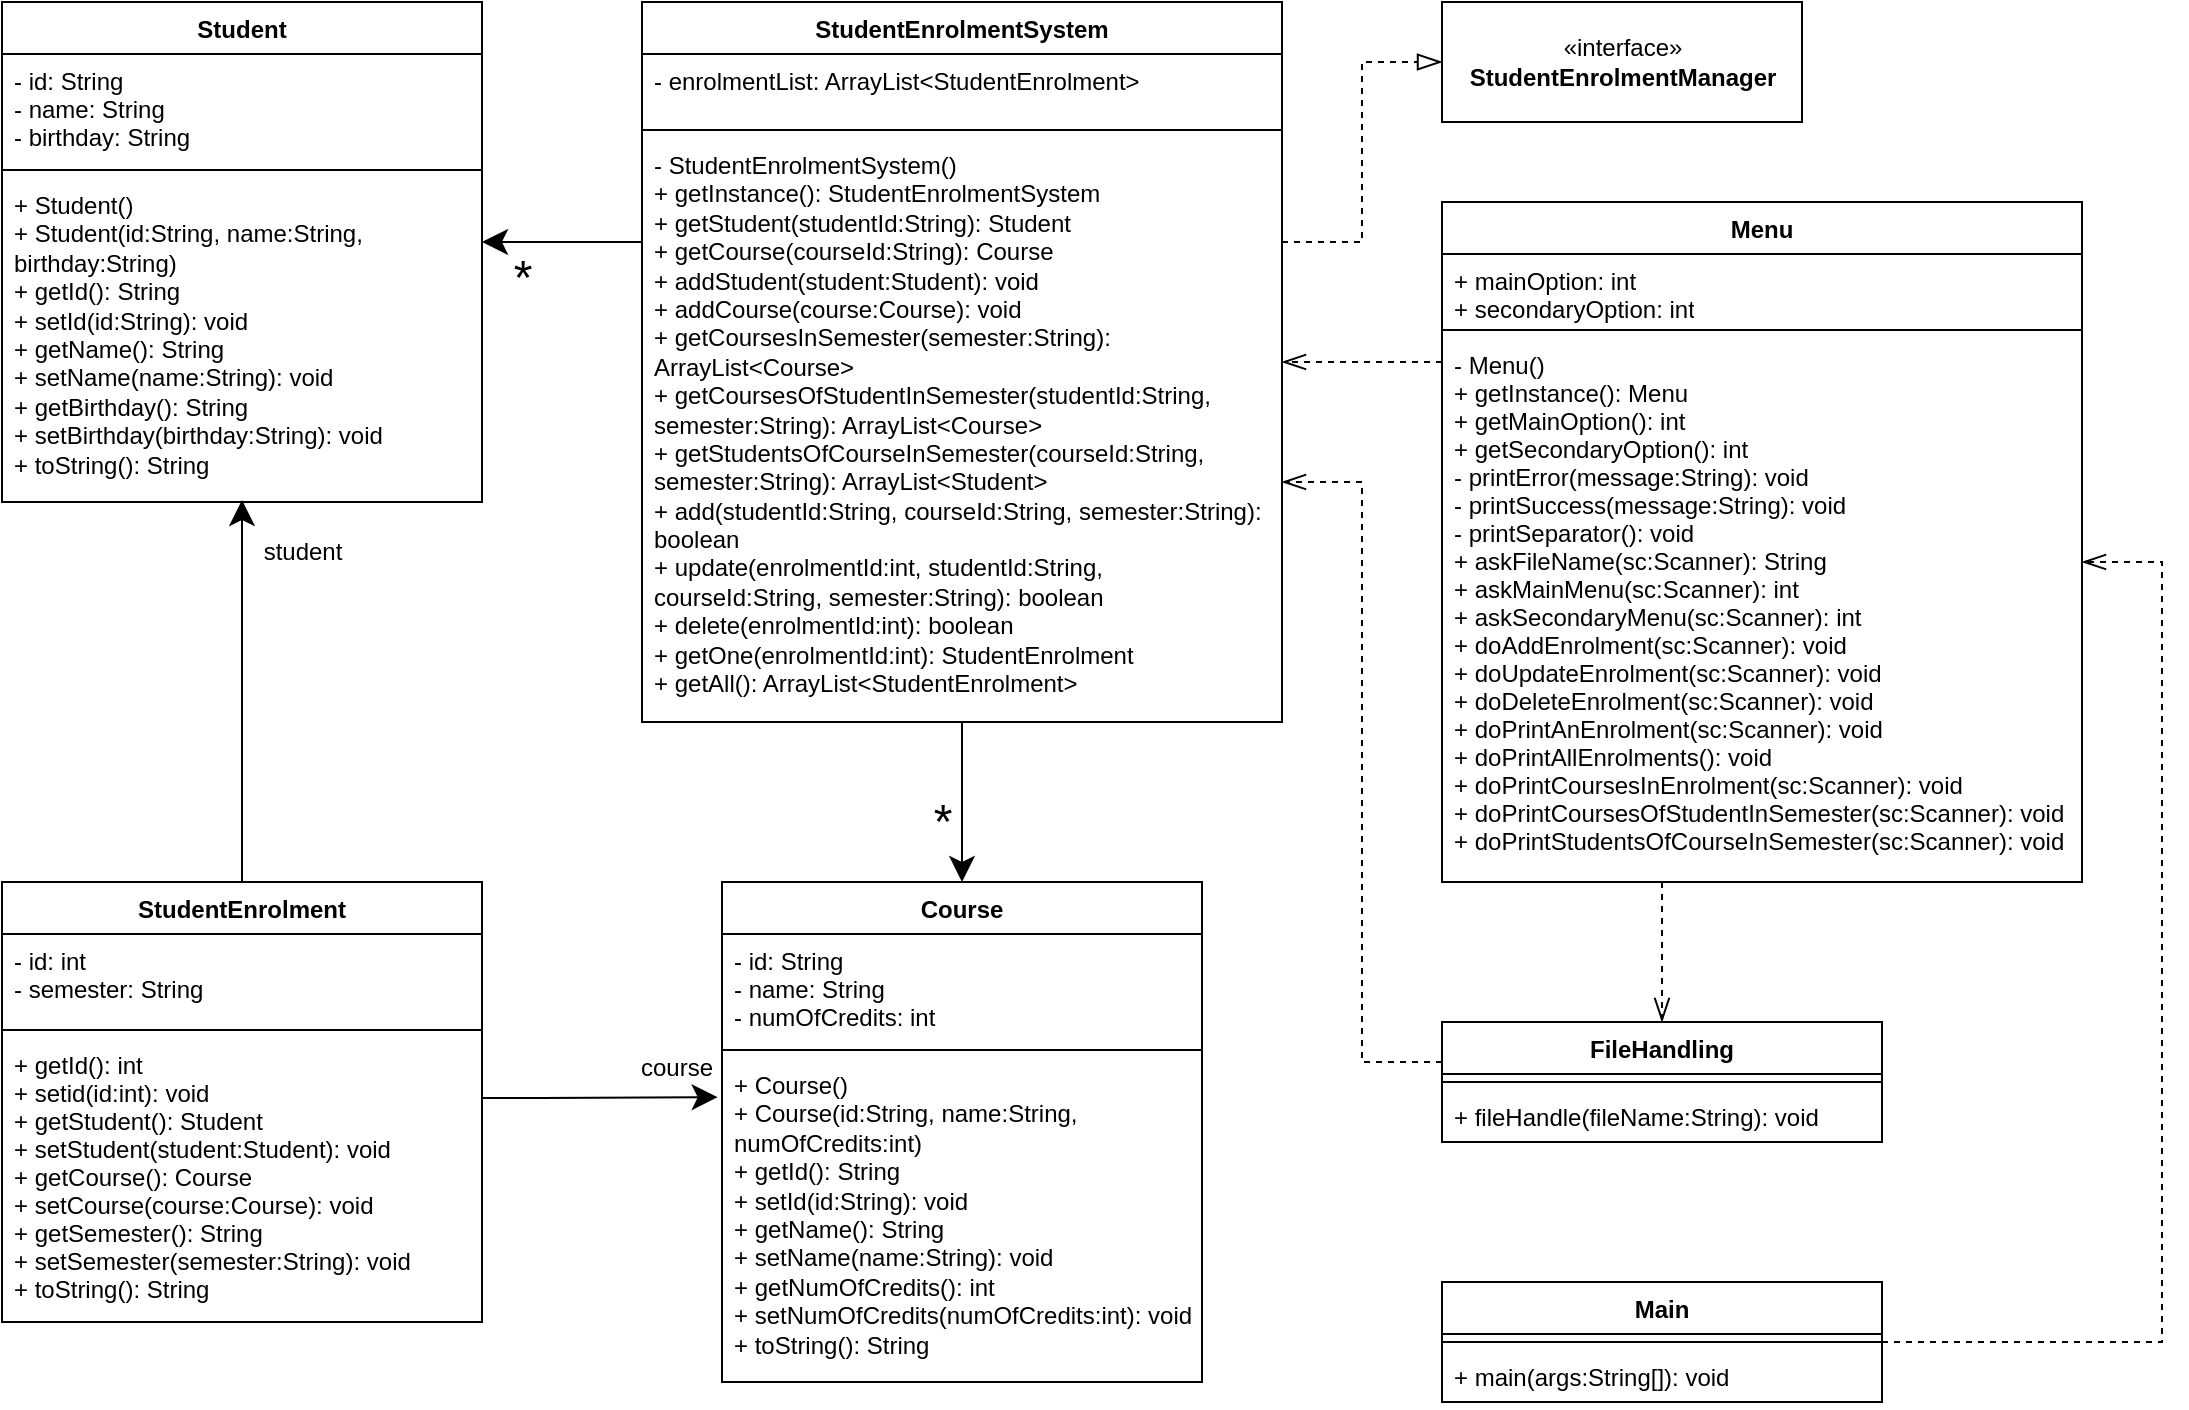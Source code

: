 <mxfile version="17.2.1" type="device" pages="2"><diagram id="rwDOr8hgKq-ZUvod_N0o" name="Class Diagram"><mxGraphModel dx="1422" dy="857" grid="1" gridSize="10" guides="1" tooltips="1" connect="1" arrows="1" fold="1" page="0" pageScale="1" pageWidth="850" pageHeight="1100" math="0" shadow="0"><root><mxCell id="0"/><mxCell id="1" parent="0"/><mxCell id="9mRreISFjOn_2rCETy_y-6" value="«interface»&lt;br&gt;&lt;b&gt;StudentEnrolmentManager&lt;/b&gt;" style="html=1;" parent="1" vertex="1"><mxGeometry x="800" y="40" width="180" height="60" as="geometry"/></mxCell><mxCell id="9mRreISFjOn_2rCETy_y-7" value="Student" style="swimlane;fontStyle=1;align=center;verticalAlign=top;childLayout=stackLayout;horizontal=1;startSize=26;horizontalStack=0;resizeParent=1;resizeParentMax=0;resizeLast=0;collapsible=1;marginBottom=0;" parent="1" vertex="1"><mxGeometry x="80" y="40" width="240" height="250" as="geometry"/></mxCell><mxCell id="9mRreISFjOn_2rCETy_y-8" value="- id: String&#10;- name: String&#10;- birthday: String" style="text;strokeColor=none;fillColor=none;align=left;verticalAlign=top;spacingLeft=4;spacingRight=4;overflow=hidden;rotatable=0;points=[[0,0.5],[1,0.5]];portConstraint=eastwest;" parent="9mRreISFjOn_2rCETy_y-7" vertex="1"><mxGeometry y="26" width="240" height="54" as="geometry"/></mxCell><mxCell id="9mRreISFjOn_2rCETy_y-9" value="" style="line;strokeWidth=1;fillColor=none;align=left;verticalAlign=middle;spacingTop=-1;spacingLeft=3;spacingRight=3;rotatable=0;labelPosition=right;points=[];portConstraint=eastwest;" parent="9mRreISFjOn_2rCETy_y-7" vertex="1"><mxGeometry y="80" width="240" height="8" as="geometry"/></mxCell><mxCell id="9mRreISFjOn_2rCETy_y-10" value="+ Student()&#10;+ Student(id:String, name:String, birthday:String)&#10;+ getId(): String&#10;+ setId(id:String): void&#10;+ getName(): String&#10;+ setName(name:String): void&#10;+ getBirthday(): String&#10;+ setBirthday(birthday:String): void&#10;+ toString(): String" style="text;strokeColor=none;fillColor=none;align=left;verticalAlign=top;spacingLeft=4;spacingRight=4;overflow=hidden;rotatable=0;points=[[0,0.5],[1,0.5]];portConstraint=eastwest;whiteSpace=wrap;" parent="9mRreISFjOn_2rCETy_y-7" vertex="1"><mxGeometry y="88" width="240" height="162" as="geometry"/></mxCell><mxCell id="OA1Kons7uFftpXe4ic46-23" style="edgeStyle=orthogonalEdgeStyle;rounded=0;orthogonalLoop=1;jettySize=auto;html=1;fontSize=24;endArrow=classic;endFill=1;strokeWidth=1;endSize=10;" parent="1" source="9mRreISFjOn_2rCETy_y-11" target="9mRreISFjOn_2rCETy_y-15" edge="1"><mxGeometry relative="1" as="geometry"/></mxCell><mxCell id="OA1Kons7uFftpXe4ic46-24" value="*" style="edgeLabel;html=1;align=center;verticalAlign=middle;resizable=0;points=[];fontSize=24;" parent="OA1Kons7uFftpXe4ic46-23" vertex="1" connectable="0"><mxGeometry x="0.498" y="-2" relative="1" as="geometry"><mxPoint x="-8" y="-10" as="offset"/></mxGeometry></mxCell><mxCell id="9mRreISFjOn_2rCETy_y-11" value="StudentEnrolmentSystem" style="swimlane;fontStyle=1;align=center;verticalAlign=top;childLayout=stackLayout;horizontal=1;startSize=26;horizontalStack=0;resizeParent=1;resizeParentMax=0;resizeLast=0;collapsible=1;marginBottom=0;" parent="1" vertex="1"><mxGeometry x="400" y="40" width="320" height="360" as="geometry"><mxRectangle x="500" y="380" width="140" height="26" as="alternateBounds"/></mxGeometry></mxCell><mxCell id="9mRreISFjOn_2rCETy_y-12" value="- enrolmentList: ArrayList&lt;StudentEnrolment&gt;" style="text;strokeColor=none;fillColor=none;align=left;verticalAlign=top;spacingLeft=4;spacingRight=4;overflow=hidden;rotatable=0;points=[[0,0.5],[1,0.5]];portConstraint=eastwest;whiteSpace=wrap;" parent="9mRreISFjOn_2rCETy_y-11" vertex="1"><mxGeometry y="26" width="320" height="34" as="geometry"/></mxCell><mxCell id="9mRreISFjOn_2rCETy_y-13" value="" style="line;strokeWidth=1;fillColor=none;align=left;verticalAlign=middle;spacingTop=-1;spacingLeft=3;spacingRight=3;rotatable=0;labelPosition=right;points=[];portConstraint=eastwest;" parent="9mRreISFjOn_2rCETy_y-11" vertex="1"><mxGeometry y="60" width="320" height="8" as="geometry"/></mxCell><mxCell id="9mRreISFjOn_2rCETy_y-14" value="- StudentEnrolmentSystem()&#10;+ getInstance(): StudentEnrolmentSystem&#10;+ getStudent(studentId:String): Student&#10;+ getCourse(courseId:String): Course&#10;+ addStudent(student:Student): void&#10;+ addCourse(course:Course): void&#10;+ getCoursesInSemester(semester:String): ArrayList&lt;Course&gt;&#10;+ getCoursesOfStudentInSemester(studentId:String, semester:String): ArrayList&lt;Course&gt;&#10;+ getStudentsOfCourseInSemester(courseId:String, semester:String): ArrayList&lt;Student&gt;&#10;+ add(studentId:String, courseId:String, semester:String): boolean&#10;+ update(enrolmentId:int, studentId:String, courseId:String, semester:String): boolean&#10;+ delete(enrolmentId:int): boolean&#10;+ getOne(enrolmentId:int): StudentEnrolment&#10;+ getAll(): ArrayList&lt;StudentEnrolment&gt;" style="text;strokeColor=none;fillColor=none;align=left;verticalAlign=top;spacingLeft=4;spacingRight=4;overflow=hidden;rotatable=0;points=[[0,0.5],[1,0.5]];portConstraint=eastwest;fontSize=12;spacingTop=0;whiteSpace=wrap;" parent="9mRreISFjOn_2rCETy_y-11" vertex="1"><mxGeometry y="68" width="320" height="292" as="geometry"/></mxCell><mxCell id="9mRreISFjOn_2rCETy_y-15" value="Course" style="swimlane;fontStyle=1;align=center;verticalAlign=top;childLayout=stackLayout;horizontal=1;startSize=26;horizontalStack=0;resizeParent=1;resizeParentMax=0;resizeLast=0;collapsible=1;marginBottom=0;" parent="1" vertex="1"><mxGeometry x="440" y="480" width="240" height="250" as="geometry"/></mxCell><mxCell id="9mRreISFjOn_2rCETy_y-16" value="- id: String&#10;- name: String&#10;- numOfCredits: int" style="text;strokeColor=none;fillColor=none;align=left;verticalAlign=top;spacingLeft=4;spacingRight=4;overflow=hidden;rotatable=0;points=[[0,0.5],[1,0.5]];portConstraint=eastwest;" parent="9mRreISFjOn_2rCETy_y-15" vertex="1"><mxGeometry y="26" width="240" height="54" as="geometry"/></mxCell><mxCell id="9mRreISFjOn_2rCETy_y-17" value="" style="line;strokeWidth=1;fillColor=none;align=left;verticalAlign=middle;spacingTop=-1;spacingLeft=3;spacingRight=3;rotatable=0;labelPosition=right;points=[];portConstraint=eastwest;" parent="9mRreISFjOn_2rCETy_y-15" vertex="1"><mxGeometry y="80" width="240" height="8" as="geometry"/></mxCell><mxCell id="9mRreISFjOn_2rCETy_y-18" value="+ Course()&#10;+ Course(id:String, name:String, numOfCredits:int)&#10;+ getId(): String&#10;+ setId(id:String): void&#10;+ getName(): String&#10;+ setName(name:String): void&#10;+ getNumOfCredits(): int&#10;+ setNumOfCredits(numOfCredits:int): void&#10;+ toString(): String" style="text;strokeColor=none;fillColor=none;align=left;verticalAlign=top;spacingLeft=4;spacingRight=4;overflow=hidden;rotatable=0;points=[[0,0.5],[1,0.5]];portConstraint=eastwest;whiteSpace=wrap;" parent="9mRreISFjOn_2rCETy_y-15" vertex="1"><mxGeometry y="88" width="240" height="162" as="geometry"/></mxCell><mxCell id="OA1Kons7uFftpXe4ic46-6" value="student" style="edgeStyle=orthogonalEdgeStyle;rounded=0;orthogonalLoop=1;jettySize=auto;html=1;entryX=0.5;entryY=0.994;entryDx=0;entryDy=0;entryPerimeter=0;fontSize=12;endArrow=classic;endFill=1;strokeWidth=1;endSize=10;" parent="1" source="9mRreISFjOn_2rCETy_y-20" target="9mRreISFjOn_2rCETy_y-10" edge="1"><mxGeometry x="0.732" y="-30" relative="1" as="geometry"><mxPoint as="offset"/></mxGeometry></mxCell><mxCell id="OA1Kons7uFftpXe4ic46-9" style="edgeStyle=orthogonalEdgeStyle;rounded=0;orthogonalLoop=1;jettySize=auto;html=1;fontSize=12;endArrow=classic;endFill=1;strokeWidth=1;endSize=10;entryX=-0.009;entryY=0.121;entryDx=0;entryDy=0;entryPerimeter=0;" parent="1" source="9mRreISFjOn_2rCETy_y-20" target="9mRreISFjOn_2rCETy_y-18" edge="1"><mxGeometry relative="1" as="geometry"><Array as="points"><mxPoint x="350" y="588"/><mxPoint x="350" y="588"/></Array></mxGeometry></mxCell><mxCell id="OA1Kons7uFftpXe4ic46-10" value="course" style="edgeLabel;html=1;align=center;verticalAlign=middle;resizable=0;points=[];fontSize=12;" parent="OA1Kons7uFftpXe4ic46-9" vertex="1" connectable="0"><mxGeometry x="0.743" y="1" relative="1" as="geometry"><mxPoint x="-6" y="-14" as="offset"/></mxGeometry></mxCell><mxCell id="9mRreISFjOn_2rCETy_y-20" value="StudentEnrolment" style="swimlane;fontStyle=1;align=center;verticalAlign=top;childLayout=stackLayout;horizontal=1;startSize=26;horizontalStack=0;resizeParent=1;resizeParentMax=0;resizeLast=0;collapsible=1;marginBottom=0;" parent="1" vertex="1"><mxGeometry x="80" y="480" width="240" height="220" as="geometry"><mxRectangle x="500" y="380" width="140" height="26" as="alternateBounds"/></mxGeometry></mxCell><mxCell id="9mRreISFjOn_2rCETy_y-21" value="- id: int&#10;- semester: String" style="text;strokeColor=none;fillColor=none;align=left;verticalAlign=top;spacingLeft=4;spacingRight=4;overflow=hidden;rotatable=0;points=[[0,0.5],[1,0.5]];portConstraint=eastwest;" parent="9mRreISFjOn_2rCETy_y-20" vertex="1"><mxGeometry y="26" width="240" height="44" as="geometry"/></mxCell><mxCell id="9mRreISFjOn_2rCETy_y-22" value="" style="line;strokeWidth=1;fillColor=none;align=left;verticalAlign=middle;spacingTop=-1;spacingLeft=3;spacingRight=3;rotatable=0;labelPosition=right;points=[];portConstraint=eastwest;" parent="9mRreISFjOn_2rCETy_y-20" vertex="1"><mxGeometry y="70" width="240" height="8" as="geometry"/></mxCell><mxCell id="9mRreISFjOn_2rCETy_y-23" value="+ getId(): int&#10;+ setid(id:int): void&#10;+ getStudent(): Student&#10;+ setStudent(student:Student): void&#10;+ getCourse(): Course&#10;+ setCourse(course:Course): void&#10;+ getSemester(): String&#10;+ setSemester(semester:String): void&#10;+ toString(): String" style="text;strokeColor=none;fillColor=none;align=left;verticalAlign=top;spacingLeft=4;spacingRight=4;overflow=hidden;rotatable=0;points=[[0,0.5],[1,0.5]];portConstraint=eastwest;" parent="9mRreISFjOn_2rCETy_y-20" vertex="1"><mxGeometry y="78" width="240" height="142" as="geometry"/></mxCell><mxCell id="OA1Kons7uFftpXe4ic46-8" style="edgeStyle=orthogonalEdgeStyle;rounded=0;orthogonalLoop=1;jettySize=auto;html=1;fontSize=12;endArrow=classic;endFill=1;strokeWidth=1;endSize=10;" parent="1" source="9mRreISFjOn_2rCETy_y-14" target="9mRreISFjOn_2rCETy_y-7" edge="1"><mxGeometry relative="1" as="geometry"><Array as="points"><mxPoint x="370" y="160"/><mxPoint x="370" y="160"/></Array></mxGeometry></mxCell><mxCell id="OA1Kons7uFftpXe4ic46-11" value="*" style="edgeLabel;html=1;align=center;verticalAlign=middle;resizable=0;points=[];fontSize=24;" parent="OA1Kons7uFftpXe4ic46-8" vertex="1" connectable="0"><mxGeometry x="0.829" relative="1" as="geometry"><mxPoint x="13" y="18" as="offset"/></mxGeometry></mxCell><mxCell id="mFOnsIEJVIaqSbcZDAJh-6" style="edgeStyle=orthogonalEdgeStyle;rounded=0;orthogonalLoop=1;jettySize=auto;html=1;dashed=1;endArrow=openThin;endFill=0;endSize=10;" edge="1" parent="1" source="OA1Kons7uFftpXe4ic46-25" target="9mRreISFjOn_2rCETy_y-11"><mxGeometry relative="1" as="geometry"><mxPoint x="750" y="320" as="targetPoint"/><Array as="points"><mxPoint x="760" y="570"/><mxPoint x="760" y="280"/></Array></mxGeometry></mxCell><mxCell id="OA1Kons7uFftpXe4ic46-25" value="FileHandling" style="swimlane;fontStyle=1;align=center;verticalAlign=top;childLayout=stackLayout;horizontal=1;startSize=26;horizontalStack=0;resizeParent=1;resizeParentMax=0;resizeLast=0;collapsible=1;marginBottom=0;fontSize=12;html=0;" parent="1" vertex="1"><mxGeometry x="800" y="550" width="220" height="60" as="geometry"/></mxCell><mxCell id="OA1Kons7uFftpXe4ic46-27" value="" style="line;strokeWidth=1;fillColor=none;align=left;verticalAlign=middle;spacingTop=-1;spacingLeft=3;spacingRight=3;rotatable=0;labelPosition=right;points=[];portConstraint=eastwest;fontSize=12;html=0;" parent="OA1Kons7uFftpXe4ic46-25" vertex="1"><mxGeometry y="26" width="220" height="8" as="geometry"/></mxCell><mxCell id="OA1Kons7uFftpXe4ic46-28" value="+ fileHandle(fileName:String): void" style="text;strokeColor=none;fillColor=none;align=left;verticalAlign=top;spacingLeft=4;spacingRight=4;overflow=hidden;rotatable=0;points=[[0,0.5],[1,0.5]];portConstraint=eastwest;fontSize=12;html=0;" parent="OA1Kons7uFftpXe4ic46-25" vertex="1"><mxGeometry y="34" width="220" height="26" as="geometry"/></mxCell><mxCell id="OA1Kons7uFftpXe4ic46-35" style="edgeStyle=orthogonalEdgeStyle;rounded=0;orthogonalLoop=1;jettySize=auto;html=1;fontSize=12;endArrow=openThin;endFill=0;strokeWidth=1;dashed=1;endSize=10;" parent="1" source="OA1Kons7uFftpXe4ic46-32" target="9mRreISFjOn_2rCETy_y-14" edge="1"><mxGeometry relative="1" as="geometry"><Array as="points"><mxPoint x="750" y="220"/><mxPoint x="750" y="220"/></Array></mxGeometry></mxCell><mxCell id="OA1Kons7uFftpXe4ic46-32" value="Menu" style="swimlane;fontStyle=1;align=center;verticalAlign=top;childLayout=stackLayout;horizontal=1;startSize=26;horizontalStack=0;resizeParent=1;resizeParentMax=0;resizeLast=0;collapsible=1;marginBottom=0;fontSize=12;html=0;" parent="1" vertex="1"><mxGeometry x="800" y="140" width="320" height="340" as="geometry"/></mxCell><mxCell id="mFOnsIEJVIaqSbcZDAJh-1" value="+ mainOption: int&#10;+ secondaryOption: int" style="text;strokeColor=none;fillColor=none;align=left;verticalAlign=top;spacingLeft=4;spacingRight=4;overflow=hidden;rotatable=0;points=[[0,0.5],[1,0.5]];portConstraint=eastwest;whiteSpace=wrap;" vertex="1" parent="OA1Kons7uFftpXe4ic46-32"><mxGeometry y="26" width="320" height="34" as="geometry"/></mxCell><mxCell id="OA1Kons7uFftpXe4ic46-33" value="" style="line;strokeWidth=1;fillColor=none;align=left;verticalAlign=middle;spacingTop=-1;spacingLeft=3;spacingRight=3;rotatable=0;labelPosition=right;points=[];portConstraint=eastwest;fontSize=12;html=0;" parent="OA1Kons7uFftpXe4ic46-32" vertex="1"><mxGeometry y="60" width="320" height="8" as="geometry"/></mxCell><mxCell id="OA1Kons7uFftpXe4ic46-34" value="- Menu()&#10;+ getInstance(): Menu&#10;+ getMainOption(): int&#10;+ getSecondaryOption(): int&#10;- printError(message:String): void&#10;- printSuccess(message:String): void&#10;- printSeparator(): void&#10;+ askFileName(sc:Scanner): String&#10;+ askMainMenu(sc:Scanner): int&#10;+ askSecondaryMenu(sc:Scanner): int&#10;+ doAddEnrolment(sc:Scanner): void&#10;+ doUpdateEnrolment(sc:Scanner): void&#10;+ doDeleteEnrolment(sc:Scanner): void&#10;+ doPrintAnEnrolment(sc:Scanner): void&#10;+ doPrintAllEnrolments(): void&#10;+ doPrintCoursesInEnrolment(sc:Scanner): void&#10;+ doPrintCoursesOfStudentInSemester(sc:Scanner): void&#10;+ doPrintStudentsOfCourseInSemester(sc:Scanner): void" style="text;strokeColor=none;fillColor=none;align=left;verticalAlign=top;spacingLeft=4;spacingRight=4;overflow=hidden;rotatable=0;points=[[0,0.5],[1,0.5]];portConstraint=eastwest;fontSize=12;html=0;" parent="OA1Kons7uFftpXe4ic46-32" vertex="1"><mxGeometry y="68" width="320" height="272" as="geometry"/></mxCell><mxCell id="mFOnsIEJVIaqSbcZDAJh-3" style="edgeStyle=orthogonalEdgeStyle;rounded=0;orthogonalLoop=1;jettySize=auto;html=1;endSize=10;endArrow=openThin;endFill=0;dashed=1;" edge="1" parent="1" source="OA1Kons7uFftpXe4ic46-37" target="OA1Kons7uFftpXe4ic46-34"><mxGeometry relative="1" as="geometry"><Array as="points"><mxPoint x="1160" y="710"/><mxPoint x="1160" y="320"/></Array></mxGeometry></mxCell><mxCell id="OA1Kons7uFftpXe4ic46-37" value="Main" style="swimlane;fontStyle=1;align=center;verticalAlign=top;childLayout=stackLayout;horizontal=1;startSize=26;horizontalStack=0;resizeParent=1;resizeParentMax=0;resizeLast=0;collapsible=1;marginBottom=0;fontSize=12;html=0;" parent="1" vertex="1"><mxGeometry x="800" y="680" width="220" height="60" as="geometry"/></mxCell><mxCell id="OA1Kons7uFftpXe4ic46-38" value="" style="line;strokeWidth=1;fillColor=none;align=left;verticalAlign=middle;spacingTop=-1;spacingLeft=3;spacingRight=3;rotatable=0;labelPosition=right;points=[];portConstraint=eastwest;fontSize=12;html=0;" parent="OA1Kons7uFftpXe4ic46-37" vertex="1"><mxGeometry y="26" width="220" height="8" as="geometry"/></mxCell><mxCell id="OA1Kons7uFftpXe4ic46-39" value="+ main(args:String[]): void" style="text;strokeColor=none;fillColor=none;align=left;verticalAlign=top;spacingLeft=4;spacingRight=4;overflow=hidden;rotatable=0;points=[[0,0.5],[1,0.5]];portConstraint=eastwest;fontSize=12;html=0;" parent="OA1Kons7uFftpXe4ic46-37" vertex="1"><mxGeometry y="34" width="220" height="26" as="geometry"/></mxCell><mxCell id="OA1Kons7uFftpXe4ic46-48" style="edgeStyle=orthogonalEdgeStyle;rounded=0;sketch=0;jumpSize=6;orthogonalLoop=1;jettySize=auto;html=1;shadow=0;dashed=1;fontSize=12;endArrow=openThin;endFill=0;endSize=10;strokeColor=default;strokeWidth=1;" parent="1" source="OA1Kons7uFftpXe4ic46-34" target="OA1Kons7uFftpXe4ic46-25" edge="1"><mxGeometry relative="1" as="geometry"><Array as="points"><mxPoint x="910" y="510"/><mxPoint x="910" y="510"/></Array></mxGeometry></mxCell><mxCell id="mFOnsIEJVIaqSbcZDAJh-8" style="edgeStyle=orthogonalEdgeStyle;rounded=0;orthogonalLoop=1;jettySize=auto;html=1;entryX=0;entryY=0.5;entryDx=0;entryDy=0;dashed=1;endArrow=blockThin;endFill=0;endSize=10;" edge="1" parent="1" source="9mRreISFjOn_2rCETy_y-14" target="9mRreISFjOn_2rCETy_y-6"><mxGeometry relative="1" as="geometry"><Array as="points"><mxPoint x="760" y="160"/><mxPoint x="760" y="70"/></Array></mxGeometry></mxCell></root></mxGraphModel></diagram><diagram id="pN4PY74hAxYFHsu-w0yU" name="Use Case Diagram"><mxGraphModel dx="1422" dy="857" grid="1" gridSize="10" guides="1" tooltips="1" connect="1" arrows="1" fold="1" page="1" pageScale="1" pageWidth="850" pageHeight="1100" math="0" shadow="0"><root><mxCell id="0"/><mxCell id="1" parent="0"/><mxCell id="9mPKLwWMyDDXqKG6P7Dt-1" value="Actor" style="shape=umlActor;verticalLabelPosition=bottom;verticalAlign=top;html=1;outlineConnect=0;fontSize=12;" parent="1" vertex="1"><mxGeometry x="240" y="230" width="30" height="60" as="geometry"/></mxCell></root></mxGraphModel></diagram></mxfile>